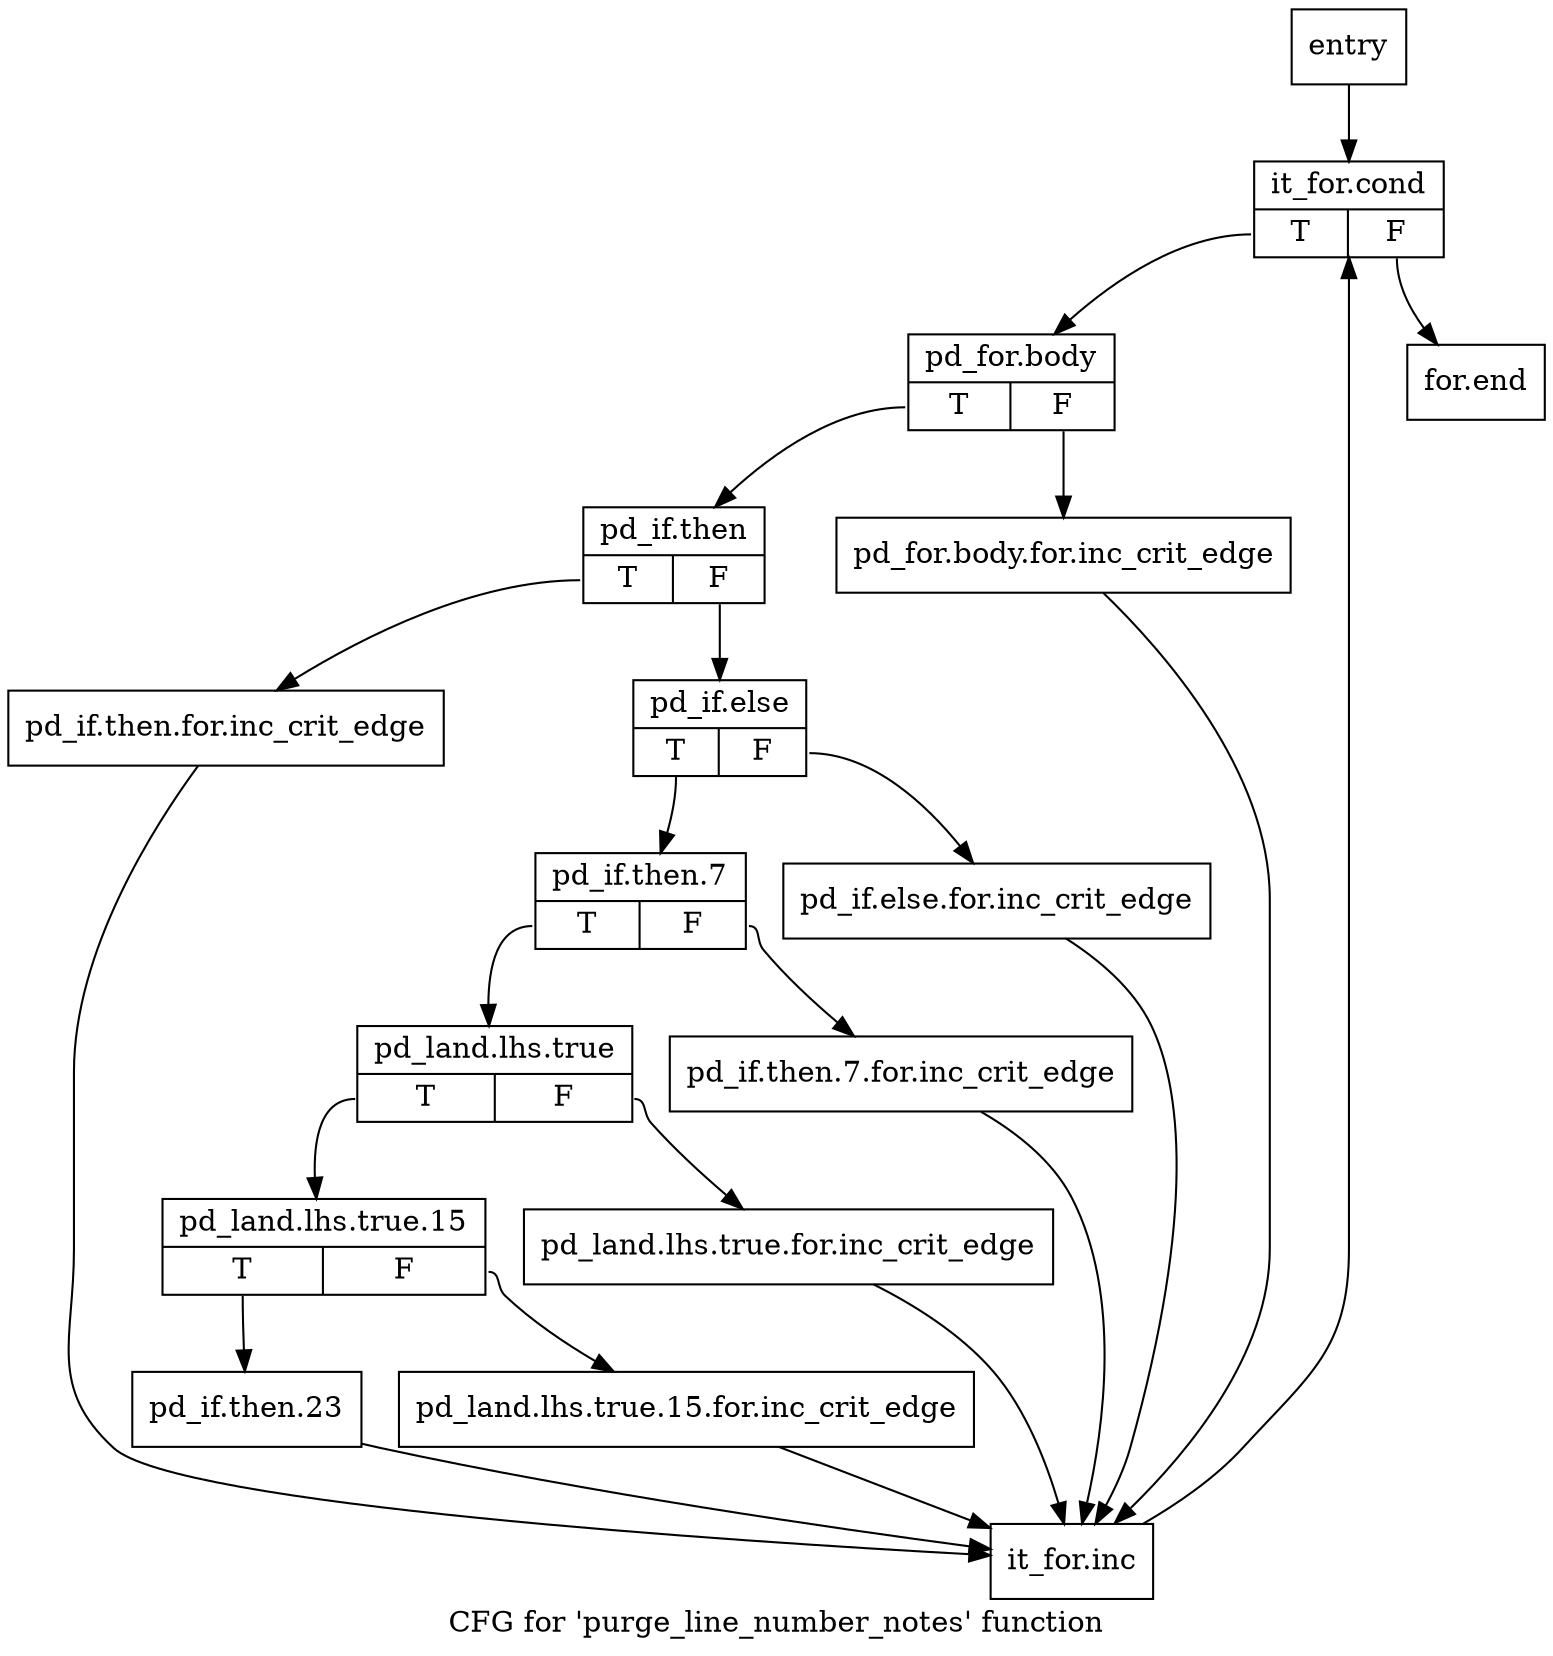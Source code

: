 digraph "CFG for 'purge_line_number_notes' function" {
	label="CFG for 'purge_line_number_notes' function";

	Node0x7e5de60 [shape=record,label="{entry}"];
	Node0x7e5de60 -> Node0x7e5deb0;
	Node0x7e5deb0 [shape=record,label="{it_for.cond|{<s0>T|<s1>F}}"];
	Node0x7e5deb0:s0 -> Node0x7e5df00;
	Node0x7e5deb0:s1 -> Node0x7e5e360;
	Node0x7e5df00 [shape=record,label="{pd_for.body|{<s0>T|<s1>F}}"];
	Node0x7e5df00:s0 -> Node0x7e5dfa0;
	Node0x7e5df00:s1 -> Node0x7e5df50;
	Node0x7e5df50 [shape=record,label="{pd_for.body.for.inc_crit_edge}"];
	Node0x7e5df50 -> Node0x7e5e310;
	Node0x7e5dfa0 [shape=record,label="{pd_if.then|{<s0>T|<s1>F}}"];
	Node0x7e5dfa0:s0 -> Node0x7e5dff0;
	Node0x7e5dfa0:s1 -> Node0x7e5e040;
	Node0x7e5dff0 [shape=record,label="{pd_if.then.for.inc_crit_edge}"];
	Node0x7e5dff0 -> Node0x7e5e310;
	Node0x7e5e040 [shape=record,label="{pd_if.else|{<s0>T|<s1>F}}"];
	Node0x7e5e040:s0 -> Node0x7e5e0e0;
	Node0x7e5e040:s1 -> Node0x7e5e090;
	Node0x7e5e090 [shape=record,label="{pd_if.else.for.inc_crit_edge}"];
	Node0x7e5e090 -> Node0x7e5e310;
	Node0x7e5e0e0 [shape=record,label="{pd_if.then.7|{<s0>T|<s1>F}}"];
	Node0x7e5e0e0:s0 -> Node0x7e5e180;
	Node0x7e5e0e0:s1 -> Node0x7e5e130;
	Node0x7e5e130 [shape=record,label="{pd_if.then.7.for.inc_crit_edge}"];
	Node0x7e5e130 -> Node0x7e5e310;
	Node0x7e5e180 [shape=record,label="{pd_land.lhs.true|{<s0>T|<s1>F}}"];
	Node0x7e5e180:s0 -> Node0x7e5e220;
	Node0x7e5e180:s1 -> Node0x7e5e1d0;
	Node0x7e5e1d0 [shape=record,label="{pd_land.lhs.true.for.inc_crit_edge}"];
	Node0x7e5e1d0 -> Node0x7e5e310;
	Node0x7e5e220 [shape=record,label="{pd_land.lhs.true.15|{<s0>T|<s1>F}}"];
	Node0x7e5e220:s0 -> Node0x7e5e2c0;
	Node0x7e5e220:s1 -> Node0x7e5e270;
	Node0x7e5e270 [shape=record,label="{pd_land.lhs.true.15.for.inc_crit_edge}"];
	Node0x7e5e270 -> Node0x7e5e310;
	Node0x7e5e2c0 [shape=record,label="{pd_if.then.23}"];
	Node0x7e5e2c0 -> Node0x7e5e310;
	Node0x7e5e310 [shape=record,label="{it_for.inc}"];
	Node0x7e5e310 -> Node0x7e5deb0;
	Node0x7e5e360 [shape=record,label="{for.end}"];
}
